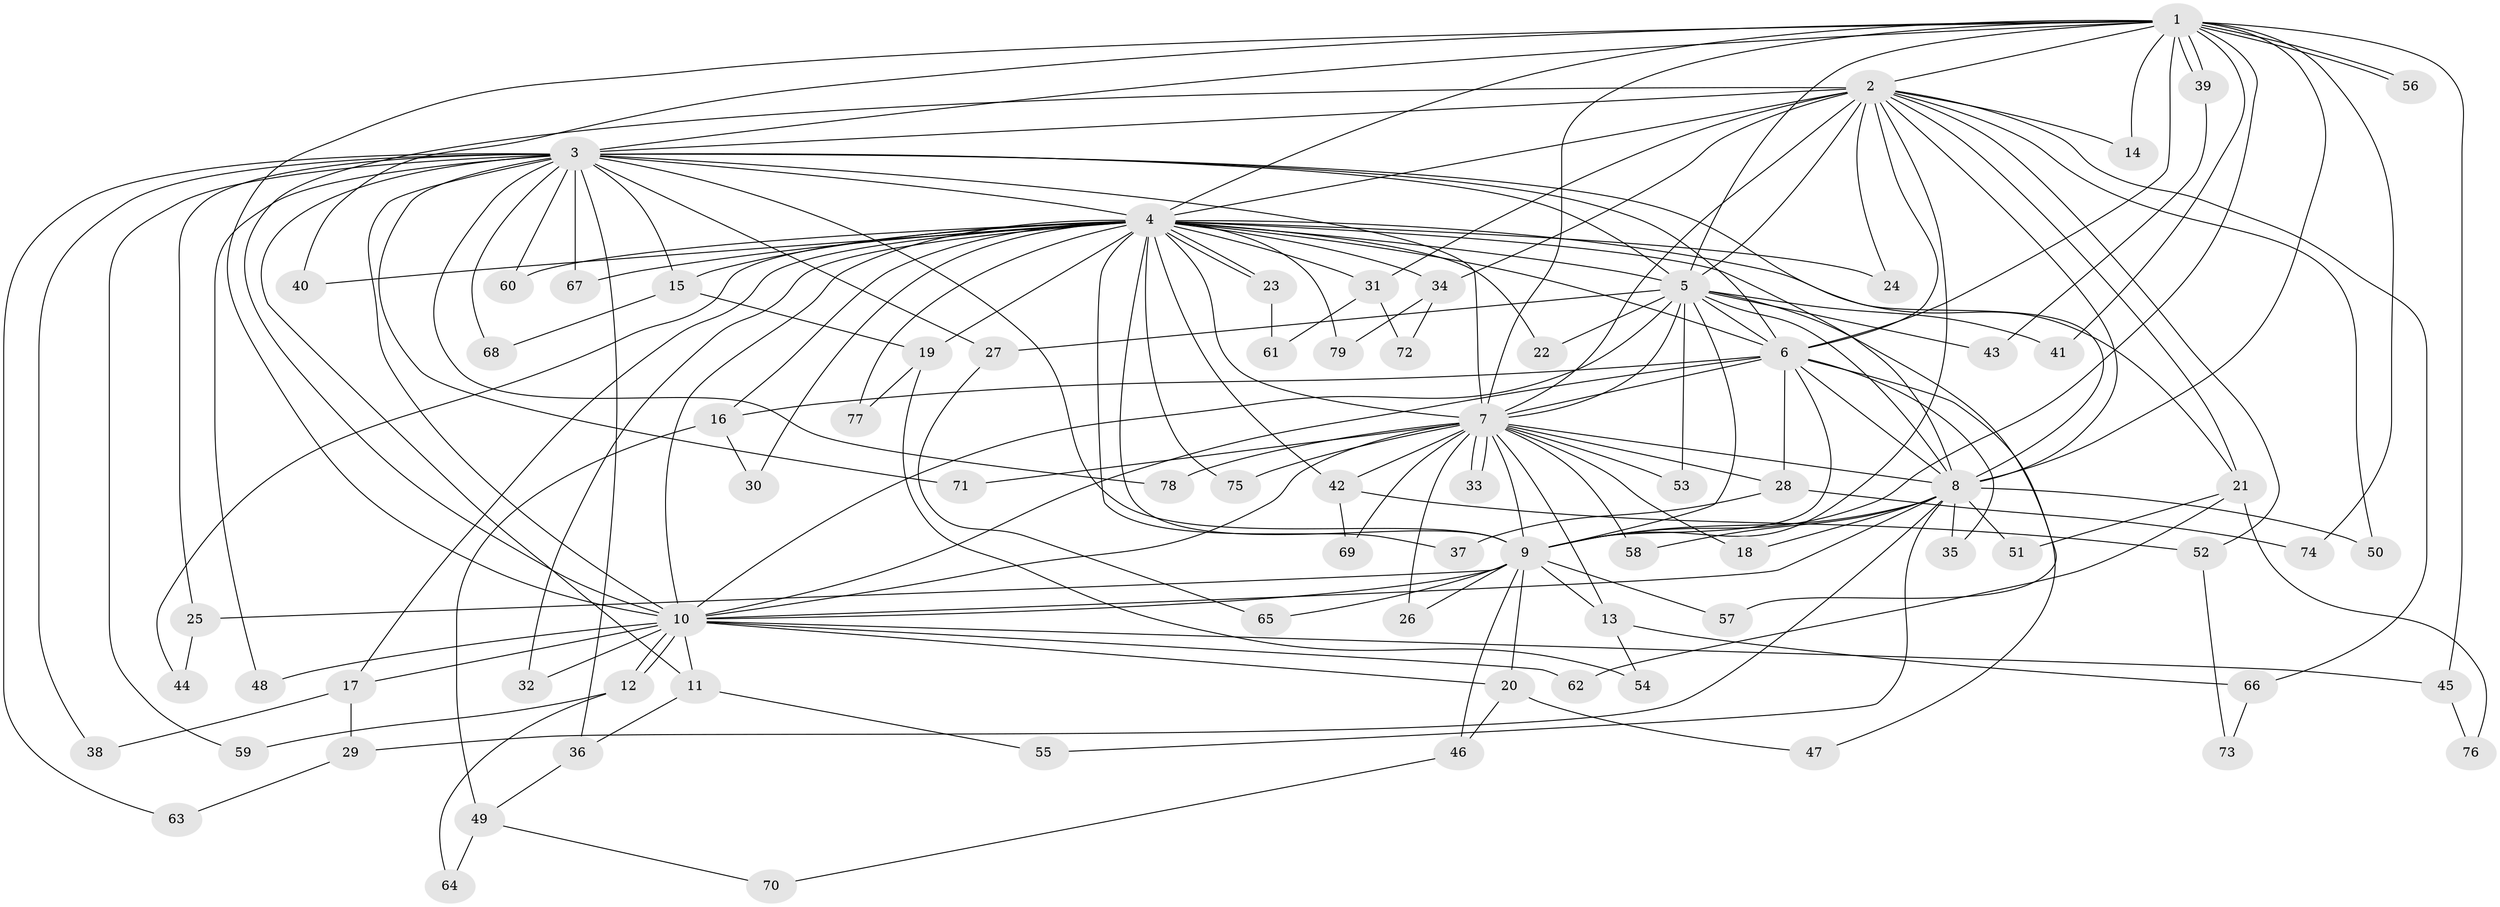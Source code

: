 // coarse degree distribution, {18: 0.0425531914893617, 16: 0.02127659574468085, 19: 0.0425531914893617, 24: 0.02127659574468085, 13: 0.0425531914893617, 14: 0.02127659574468085, 15: 0.02127659574468085, 4: 0.1276595744680851, 5: 0.06382978723404255, 2: 0.46808510638297873, 3: 0.1276595744680851}
// Generated by graph-tools (version 1.1) at 2025/17/03/04/25 18:17:24]
// undirected, 79 vertices, 183 edges
graph export_dot {
graph [start="1"]
  node [color=gray90,style=filled];
  1;
  2;
  3;
  4;
  5;
  6;
  7;
  8;
  9;
  10;
  11;
  12;
  13;
  14;
  15;
  16;
  17;
  18;
  19;
  20;
  21;
  22;
  23;
  24;
  25;
  26;
  27;
  28;
  29;
  30;
  31;
  32;
  33;
  34;
  35;
  36;
  37;
  38;
  39;
  40;
  41;
  42;
  43;
  44;
  45;
  46;
  47;
  48;
  49;
  50;
  51;
  52;
  53;
  54;
  55;
  56;
  57;
  58;
  59;
  60;
  61;
  62;
  63;
  64;
  65;
  66;
  67;
  68;
  69;
  70;
  71;
  72;
  73;
  74;
  75;
  76;
  77;
  78;
  79;
  1 -- 2;
  1 -- 3;
  1 -- 4;
  1 -- 5;
  1 -- 6;
  1 -- 7;
  1 -- 8;
  1 -- 9;
  1 -- 10;
  1 -- 14;
  1 -- 39;
  1 -- 39;
  1 -- 40;
  1 -- 41;
  1 -- 45;
  1 -- 56;
  1 -- 56;
  1 -- 74;
  2 -- 3;
  2 -- 4;
  2 -- 5;
  2 -- 6;
  2 -- 7;
  2 -- 8;
  2 -- 9;
  2 -- 10;
  2 -- 14;
  2 -- 21;
  2 -- 24;
  2 -- 31;
  2 -- 34;
  2 -- 50;
  2 -- 52;
  2 -- 66;
  3 -- 4;
  3 -- 5;
  3 -- 6;
  3 -- 7;
  3 -- 8;
  3 -- 9;
  3 -- 10;
  3 -- 11;
  3 -- 15;
  3 -- 25;
  3 -- 27;
  3 -- 36;
  3 -- 38;
  3 -- 48;
  3 -- 59;
  3 -- 60;
  3 -- 63;
  3 -- 67;
  3 -- 68;
  3 -- 71;
  3 -- 78;
  4 -- 5;
  4 -- 6;
  4 -- 7;
  4 -- 8;
  4 -- 9;
  4 -- 10;
  4 -- 15;
  4 -- 16;
  4 -- 17;
  4 -- 19;
  4 -- 21;
  4 -- 22;
  4 -- 23;
  4 -- 23;
  4 -- 24;
  4 -- 30;
  4 -- 31;
  4 -- 32;
  4 -- 34;
  4 -- 37;
  4 -- 40;
  4 -- 42;
  4 -- 44;
  4 -- 60;
  4 -- 67;
  4 -- 75;
  4 -- 77;
  4 -- 79;
  5 -- 6;
  5 -- 7;
  5 -- 8;
  5 -- 9;
  5 -- 10;
  5 -- 22;
  5 -- 27;
  5 -- 41;
  5 -- 43;
  5 -- 53;
  5 -- 57;
  6 -- 7;
  6 -- 8;
  6 -- 9;
  6 -- 10;
  6 -- 16;
  6 -- 28;
  6 -- 35;
  6 -- 47;
  7 -- 8;
  7 -- 9;
  7 -- 10;
  7 -- 13;
  7 -- 18;
  7 -- 26;
  7 -- 28;
  7 -- 33;
  7 -- 33;
  7 -- 42;
  7 -- 53;
  7 -- 58;
  7 -- 69;
  7 -- 71;
  7 -- 75;
  7 -- 78;
  8 -- 9;
  8 -- 10;
  8 -- 18;
  8 -- 29;
  8 -- 35;
  8 -- 50;
  8 -- 51;
  8 -- 55;
  8 -- 58;
  9 -- 10;
  9 -- 13;
  9 -- 20;
  9 -- 25;
  9 -- 26;
  9 -- 46;
  9 -- 57;
  9 -- 65;
  10 -- 11;
  10 -- 12;
  10 -- 12;
  10 -- 17;
  10 -- 20;
  10 -- 32;
  10 -- 45;
  10 -- 48;
  10 -- 62;
  11 -- 36;
  11 -- 55;
  12 -- 59;
  12 -- 64;
  13 -- 54;
  13 -- 66;
  15 -- 19;
  15 -- 68;
  16 -- 30;
  16 -- 49;
  17 -- 29;
  17 -- 38;
  19 -- 54;
  19 -- 77;
  20 -- 46;
  20 -- 47;
  21 -- 51;
  21 -- 62;
  21 -- 76;
  23 -- 61;
  25 -- 44;
  27 -- 65;
  28 -- 37;
  28 -- 74;
  29 -- 63;
  31 -- 61;
  31 -- 72;
  34 -- 72;
  34 -- 79;
  36 -- 49;
  39 -- 43;
  42 -- 52;
  42 -- 69;
  45 -- 76;
  46 -- 70;
  49 -- 64;
  49 -- 70;
  52 -- 73;
  66 -- 73;
}

